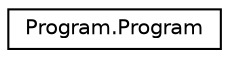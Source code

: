 digraph "Graphical Class Hierarchy"
{
 // INTERACTIVE_SVG=YES
 // LATEX_PDF_SIZE
  edge [fontname="Helvetica",fontsize="10",labelfontname="Helvetica",labelfontsize="10"];
  node [fontname="Helvetica",fontsize="10",shape=record];
  rankdir="LR";
  Node0 [label="Program.Program",height=0.2,width=0.4,color="black", fillcolor="white", style="filled",URL="$classProgram_1_1Program.html",tooltip=" "];
}
